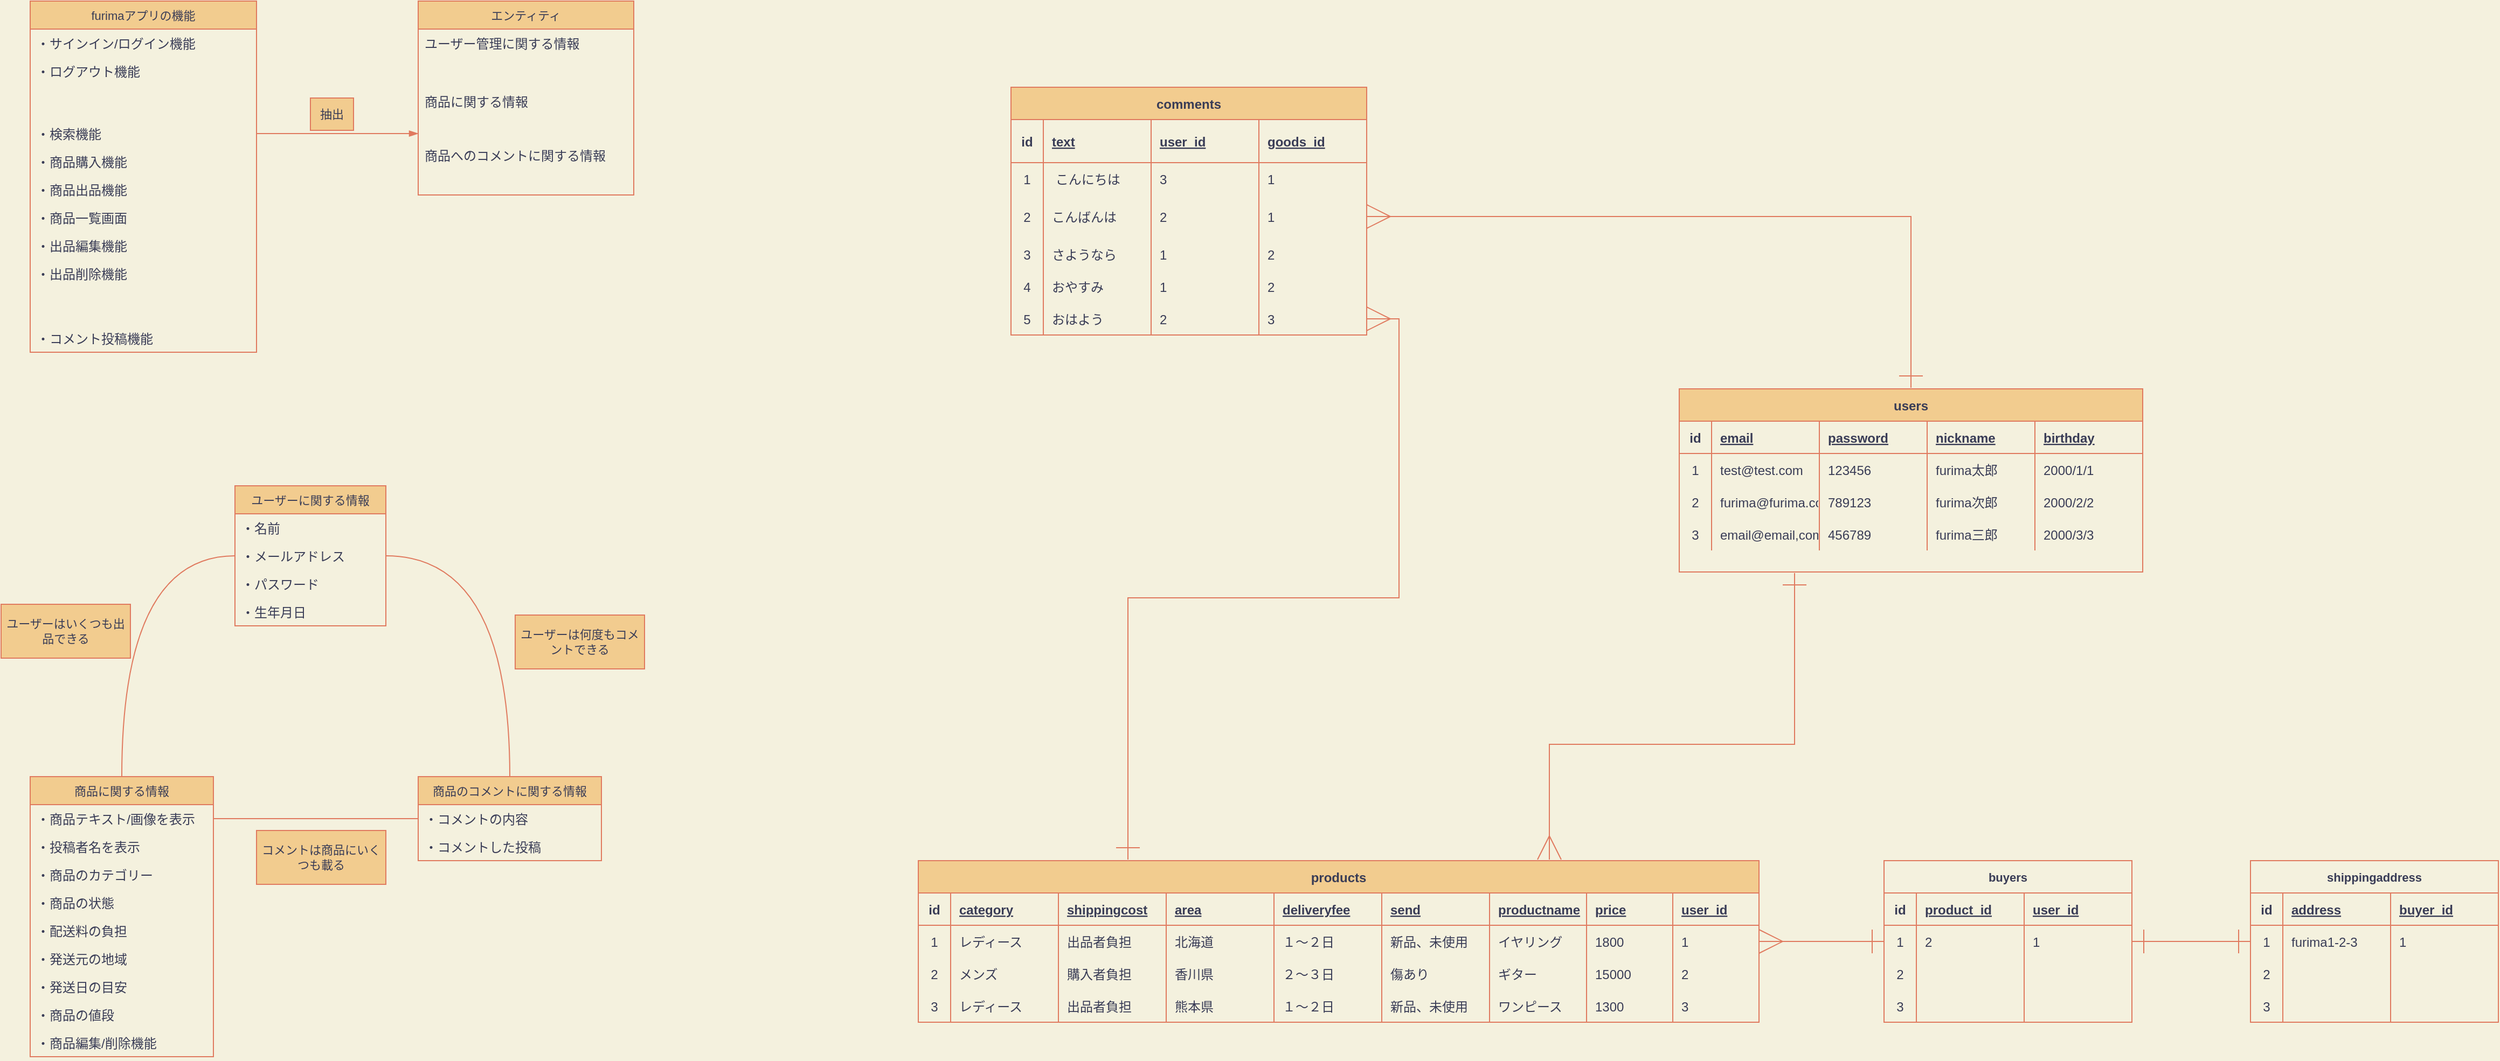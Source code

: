 <mxfile>
    <diagram id="GMYOWdjyb1xjXfim3LQC" name="ページ1">
        <mxGraphModel dx="1265" dy="126" grid="1" gridSize="10" guides="1" tooltips="1" connect="1" arrows="1" fold="1" page="1" pageScale="1" pageWidth="827" pageHeight="1169" background="#F4F1DE" math="0" shadow="0">
            <root>
                <mxCell id="0"/>
                <mxCell id="1" parent="0"/>
                <mxCell id="103" style="edgeStyle=orthogonalEdgeStyle;orthogonalLoop=1;jettySize=auto;html=1;fontSize=11;startArrow=ERone;startFill=0;endArrow=ERmany;endFill=0;targetPerimeterSpacing=0;strokeWidth=1;rounded=0;endSize=20;startSize=20;labelBackgroundColor=#F4F1DE;strokeColor=#E07A5F;fontColor=#393C56;entryX=0.75;entryY=0;entryDx=0;entryDy=0;exitX=0.25;exitY=1;exitDx=0;exitDy=0;" edge="1" parent="1" source="27" target="77">
                    <mxGeometry relative="1" as="geometry">
                        <mxPoint x="900" y="571" as="sourcePoint"/>
                        <mxPoint x="804" y="920" as="targetPoint"/>
                        <Array as="points">
                            <mxPoint x="837" y="730"/>
                            <mxPoint x="610" y="730"/>
                        </Array>
                    </mxGeometry>
                </mxCell>
                <mxCell id="27" value="users" style="shape=table;startSize=30;container=1;collapsible=1;childLayout=tableLayout;fixedRows=1;rowLines=0;fontStyle=1;align=center;resizeLast=1;strokeWidth=1;perimeterSpacing=1;rounded=0;shadow=0;sketch=0;fillColor=#F2CC8F;strokeColor=#E07A5F;fontColor=#393C56;" vertex="1" parent="1">
                    <mxGeometry x="730" y="400" width="430" height="170" as="geometry">
                        <mxRectangle x="20" y="70" width="60" height="30" as="alternateBounds"/>
                    </mxGeometry>
                </mxCell>
                <mxCell id="28" value="" style="shape=partialRectangle;collapsible=0;dropTarget=0;pointerEvents=0;fillColor=none;top=0;left=0;bottom=1;right=0;points=[[0,0.5],[1,0.5]];portConstraint=eastwest;strokeColor=#E07A5F;fontColor=#393C56;" vertex="1" parent="27">
                    <mxGeometry y="30" width="430" height="30" as="geometry"/>
                </mxCell>
                <mxCell id="29" value="id" style="shape=partialRectangle;connectable=0;fillColor=none;top=0;left=0;bottom=0;right=0;fontStyle=1;overflow=hidden;strokeColor=#E07A5F;fontColor=#393C56;" vertex="1" parent="28">
                    <mxGeometry width="30" height="30" as="geometry"/>
                </mxCell>
                <mxCell id="30" value="email" style="shape=partialRectangle;connectable=0;fillColor=none;top=0;left=0;bottom=0;right=0;align=left;spacingLeft=6;fontStyle=5;overflow=hidden;strokeColor=#E07A5F;fontColor=#393C56;" vertex="1" parent="28">
                    <mxGeometry x="30" width="100" height="30" as="geometry"/>
                </mxCell>
                <mxCell id="31" value="password" style="shape=partialRectangle;connectable=0;fillColor=none;top=0;left=0;bottom=0;right=0;align=left;spacingLeft=6;fontStyle=5;overflow=hidden;strokeColor=#E07A5F;fontColor=#393C56;" vertex="1" parent="28">
                    <mxGeometry x="130" width="100" height="30" as="geometry"/>
                </mxCell>
                <mxCell id="32" value="nickname" style="shape=partialRectangle;connectable=0;fillColor=none;top=0;left=0;bottom=0;right=0;align=left;spacingLeft=6;fontStyle=5;overflow=hidden;strokeColor=#E07A5F;fontColor=#393C56;" vertex="1" parent="28">
                    <mxGeometry x="230" width="100" height="30" as="geometry"/>
                </mxCell>
                <mxCell id="98" value="birthday" style="shape=partialRectangle;connectable=0;fillColor=none;top=0;left=0;bottom=0;right=0;align=left;spacingLeft=6;fontStyle=5;overflow=hidden;strokeColor=#E07A5F;fontColor=#393C56;" vertex="1" parent="28">
                    <mxGeometry x="330" width="100" height="30" as="geometry"/>
                </mxCell>
                <mxCell id="33" value="" style="shape=partialRectangle;collapsible=0;dropTarget=0;pointerEvents=0;fillColor=none;top=0;left=0;bottom=0;right=0;points=[[0,0.5],[1,0.5]];portConstraint=eastwest;strokeColor=#E07A5F;fontColor=#393C56;" vertex="1" parent="27">
                    <mxGeometry y="60" width="430" height="30" as="geometry"/>
                </mxCell>
                <mxCell id="34" value="1" style="shape=partialRectangle;connectable=0;fillColor=none;top=0;left=0;bottom=0;right=0;editable=1;overflow=hidden;strokeColor=#E07A5F;fontColor=#393C56;" vertex="1" parent="33">
                    <mxGeometry width="30" height="30" as="geometry"/>
                </mxCell>
                <mxCell id="35" value="test@test.com" style="shape=partialRectangle;connectable=0;fillColor=none;top=0;left=0;bottom=0;right=0;align=left;spacingLeft=6;overflow=hidden;strokeColor=#E07A5F;fontColor=#393C56;" vertex="1" parent="33">
                    <mxGeometry x="30" width="100" height="30" as="geometry"/>
                </mxCell>
                <mxCell id="36" value="123456" style="shape=partialRectangle;connectable=0;fillColor=none;top=0;left=0;bottom=0;right=0;align=left;spacingLeft=6;overflow=hidden;strokeColor=#E07A5F;fontColor=#393C56;" vertex="1" parent="33">
                    <mxGeometry x="130" width="100" height="30" as="geometry"/>
                </mxCell>
                <mxCell id="37" value="furima太郎" style="shape=partialRectangle;connectable=0;fillColor=none;top=0;left=0;bottom=0;right=0;align=left;spacingLeft=6;overflow=hidden;strokeColor=#E07A5F;fontColor=#393C56;" vertex="1" parent="33">
                    <mxGeometry x="230" width="100" height="30" as="geometry"/>
                </mxCell>
                <mxCell id="99" value="2000/1/1" style="shape=partialRectangle;connectable=0;fillColor=none;top=0;left=0;bottom=0;right=0;align=left;spacingLeft=6;overflow=hidden;strokeColor=#E07A5F;fontColor=#393C56;" vertex="1" parent="33">
                    <mxGeometry x="330" width="100" height="30" as="geometry"/>
                </mxCell>
                <mxCell id="38" value="" style="shape=partialRectangle;collapsible=0;dropTarget=0;pointerEvents=0;fillColor=none;top=0;left=0;bottom=0;right=0;points=[[0,0.5],[1,0.5]];portConstraint=eastwest;strokeColor=#E07A5F;fontColor=#393C56;" vertex="1" parent="27">
                    <mxGeometry y="90" width="430" height="30" as="geometry"/>
                </mxCell>
                <mxCell id="39" value="2" style="shape=partialRectangle;connectable=0;fillColor=none;top=0;left=0;bottom=0;right=0;editable=1;overflow=hidden;strokeColor=#E07A5F;fontColor=#393C56;" vertex="1" parent="38">
                    <mxGeometry width="30" height="30" as="geometry"/>
                </mxCell>
                <mxCell id="40" value="furima@furima.com" style="shape=partialRectangle;connectable=0;fillColor=none;top=0;left=0;bottom=0;right=0;align=left;spacingLeft=6;overflow=hidden;strokeColor=#E07A5F;fontColor=#393C56;" vertex="1" parent="38">
                    <mxGeometry x="30" width="100" height="30" as="geometry"/>
                </mxCell>
                <mxCell id="41" value="789123" style="shape=partialRectangle;connectable=0;fillColor=none;top=0;left=0;bottom=0;right=0;align=left;spacingLeft=6;overflow=hidden;strokeColor=#E07A5F;fontColor=#393C56;" vertex="1" parent="38">
                    <mxGeometry x="130" width="100" height="30" as="geometry"/>
                </mxCell>
                <mxCell id="42" value="furima次郎" style="shape=partialRectangle;connectable=0;fillColor=none;top=0;left=0;bottom=0;right=0;align=left;spacingLeft=6;overflow=hidden;strokeColor=#E07A5F;fontColor=#393C56;" vertex="1" parent="38">
                    <mxGeometry x="230" width="100" height="30" as="geometry"/>
                </mxCell>
                <mxCell id="100" value="2000/2/2" style="shape=partialRectangle;connectable=0;fillColor=none;top=0;left=0;bottom=0;right=0;align=left;spacingLeft=6;overflow=hidden;strokeColor=#E07A5F;fontColor=#393C56;" vertex="1" parent="38">
                    <mxGeometry x="330" width="100" height="30" as="geometry"/>
                </mxCell>
                <mxCell id="43" value="" style="shape=partialRectangle;collapsible=0;dropTarget=0;pointerEvents=0;fillColor=none;top=0;left=0;bottom=0;right=0;points=[[0,0.5],[1,0.5]];portConstraint=eastwest;strokeColor=#E07A5F;fontColor=#393C56;" vertex="1" parent="27">
                    <mxGeometry y="120" width="430" height="30" as="geometry"/>
                </mxCell>
                <mxCell id="44" value="3" style="shape=partialRectangle;connectable=0;fillColor=none;top=0;left=0;bottom=0;right=0;editable=1;overflow=hidden;strokeColor=#E07A5F;fontColor=#393C56;" vertex="1" parent="43">
                    <mxGeometry width="30" height="30" as="geometry"/>
                </mxCell>
                <mxCell id="45" value="email@email,com" style="shape=partialRectangle;connectable=0;fillColor=none;top=0;left=0;bottom=0;right=0;align=left;spacingLeft=6;overflow=hidden;strokeColor=#E07A5F;fontColor=#393C56;" vertex="1" parent="43">
                    <mxGeometry x="30" width="100" height="30" as="geometry"/>
                </mxCell>
                <mxCell id="46" value="456789" style="shape=partialRectangle;connectable=0;fillColor=none;top=0;left=0;bottom=0;right=0;align=left;spacingLeft=6;overflow=hidden;strokeColor=#E07A5F;fontColor=#393C56;" vertex="1" parent="43">
                    <mxGeometry x="130" width="100" height="30" as="geometry"/>
                </mxCell>
                <mxCell id="47" value="furima三郎" style="shape=partialRectangle;connectable=0;fillColor=none;top=0;left=0;bottom=0;right=0;align=left;spacingLeft=6;overflow=hidden;strokeColor=#E07A5F;fontColor=#393C56;" vertex="1" parent="43">
                    <mxGeometry x="230" width="100" height="30" as="geometry"/>
                </mxCell>
                <mxCell id="101" value="2000/3/3" style="shape=partialRectangle;connectable=0;fillColor=none;top=0;left=0;bottom=0;right=0;align=left;spacingLeft=6;overflow=hidden;strokeColor=#E07A5F;fontColor=#393C56;" vertex="1" parent="43">
                    <mxGeometry x="330" width="100" height="30" as="geometry"/>
                </mxCell>
                <mxCell id="56" value="comments" style="shape=table;startSize=30;container=1;collapsible=1;childLayout=tableLayout;fixedRows=1;rowLines=0;fontStyle=1;align=center;resizeLast=1;strokeWidth=1;perimeterSpacing=1;rounded=0;shadow=0;sketch=0;fillColor=#F2CC8F;strokeColor=#E07A5F;fontColor=#393C56;" vertex="1" parent="1">
                    <mxGeometry x="110" y="120" width="330" height="230" as="geometry">
                        <mxRectangle x="20" y="70" width="60" height="30" as="alternateBounds"/>
                    </mxGeometry>
                </mxCell>
                <mxCell id="57" value="" style="shape=partialRectangle;collapsible=0;dropTarget=0;pointerEvents=0;fillColor=none;top=0;left=0;bottom=1;right=0;points=[[0,0.5],[1,0.5]];portConstraint=eastwest;strokeColor=#E07A5F;fontColor=#393C56;" vertex="1" parent="56">
                    <mxGeometry y="30" width="330" height="40" as="geometry"/>
                </mxCell>
                <mxCell id="58" value="id" style="shape=partialRectangle;connectable=0;fillColor=none;top=0;left=0;bottom=0;right=0;fontStyle=1;overflow=hidden;strokeColor=#E07A5F;fontColor=#393C56;" vertex="1" parent="57">
                    <mxGeometry width="30" height="40" as="geometry"/>
                </mxCell>
                <mxCell id="59" value="text" style="shape=partialRectangle;connectable=0;fillColor=none;top=0;left=0;bottom=0;right=0;align=left;spacingLeft=6;fontStyle=5;overflow=hidden;strokeColor=#E07A5F;fontColor=#393C56;" vertex="1" parent="57">
                    <mxGeometry x="30" width="100" height="40" as="geometry"/>
                </mxCell>
                <mxCell id="126" value="user_id" style="shape=partialRectangle;connectable=0;fillColor=none;top=0;left=0;bottom=0;right=0;align=left;spacingLeft=6;fontStyle=5;overflow=hidden;strokeColor=#E07A5F;fontColor=#393C56;" vertex="1" parent="57">
                    <mxGeometry x="130" width="100" height="40" as="geometry"/>
                </mxCell>
                <mxCell id="131" value="goods_id" style="shape=partialRectangle;connectable=0;fillColor=none;top=0;left=0;bottom=0;right=0;align=left;spacingLeft=6;fontStyle=5;overflow=hidden;strokeColor=#E07A5F;fontColor=#393C56;" vertex="1" parent="57">
                    <mxGeometry x="230" width="100" height="40" as="geometry"/>
                </mxCell>
                <mxCell id="62" value="" style="shape=partialRectangle;collapsible=0;dropTarget=0;pointerEvents=0;fillColor=none;top=0;left=0;bottom=0;right=0;points=[[0,0.5],[1,0.5]];portConstraint=eastwest;strokeColor=#E07A5F;fontColor=#393C56;" vertex="1" parent="56">
                    <mxGeometry y="70" width="330" height="30" as="geometry"/>
                </mxCell>
                <mxCell id="63" value="1" style="shape=partialRectangle;connectable=0;fillColor=none;top=0;left=0;bottom=0;right=0;editable=1;overflow=hidden;strokeColor=#E07A5F;fontColor=#393C56;" vertex="1" parent="62">
                    <mxGeometry width="30" height="30" as="geometry"/>
                </mxCell>
                <mxCell id="64" value=" こんにちは" style="shape=partialRectangle;connectable=0;fillColor=none;top=0;left=0;bottom=0;right=0;align=left;spacingLeft=6;overflow=hidden;strokeColor=#E07A5F;fontColor=#393C56;" vertex="1" parent="62">
                    <mxGeometry x="30" width="100" height="30" as="geometry"/>
                </mxCell>
                <mxCell id="127" value="3" style="shape=partialRectangle;connectable=0;fillColor=none;top=0;left=0;bottom=0;right=0;align=left;spacingLeft=6;overflow=hidden;strokeColor=#E07A5F;fontColor=#393C56;" vertex="1" parent="62">
                    <mxGeometry x="130" width="100" height="30" as="geometry"/>
                </mxCell>
                <mxCell id="132" value="1" style="shape=partialRectangle;connectable=0;fillColor=none;top=0;left=0;bottom=0;right=0;align=left;spacingLeft=6;overflow=hidden;strokeColor=#E07A5F;fontColor=#393C56;" vertex="1" parent="62">
                    <mxGeometry x="230" width="100" height="30" as="geometry"/>
                </mxCell>
                <mxCell id="67" value="" style="shape=partialRectangle;collapsible=0;dropTarget=0;pointerEvents=0;fillColor=none;top=0;left=0;bottom=0;right=0;points=[[0,0.5],[1,0.5]];portConstraint=eastwest;strokeColor=#E07A5F;fontColor=#393C56;" vertex="1" parent="56">
                    <mxGeometry y="100" width="330" height="40" as="geometry"/>
                </mxCell>
                <mxCell id="68" value="2" style="shape=partialRectangle;connectable=0;fillColor=none;top=0;left=0;bottom=0;right=0;editable=1;overflow=hidden;strokeColor=#E07A5F;fontColor=#393C56;" vertex="1" parent="67">
                    <mxGeometry width="30" height="40" as="geometry"/>
                </mxCell>
                <mxCell id="69" value="こんばんは" style="shape=partialRectangle;connectable=0;fillColor=none;top=0;left=0;bottom=0;right=0;align=left;spacingLeft=6;overflow=hidden;strokeColor=#E07A5F;fontColor=#393C56;" vertex="1" parent="67">
                    <mxGeometry x="30" width="100" height="40" as="geometry"/>
                </mxCell>
                <mxCell id="128" value="2" style="shape=partialRectangle;connectable=0;fillColor=none;top=0;left=0;bottom=0;right=0;align=left;spacingLeft=6;overflow=hidden;strokeColor=#E07A5F;fontColor=#393C56;" vertex="1" parent="67">
                    <mxGeometry x="130" width="100" height="40" as="geometry"/>
                </mxCell>
                <mxCell id="133" value="1" style="shape=partialRectangle;connectable=0;fillColor=none;top=0;left=0;bottom=0;right=0;align=left;spacingLeft=6;overflow=hidden;strokeColor=#E07A5F;fontColor=#393C56;" vertex="1" parent="67">
                    <mxGeometry x="230" width="100" height="40" as="geometry"/>
                </mxCell>
                <mxCell id="72" value="" style="shape=partialRectangle;collapsible=0;dropTarget=0;pointerEvents=0;fillColor=none;top=0;left=0;bottom=0;right=0;points=[[0,0.5],[1,0.5]];portConstraint=eastwest;strokeColor=#E07A5F;fontColor=#393C56;" vertex="1" parent="56">
                    <mxGeometry y="140" width="330" height="30" as="geometry"/>
                </mxCell>
                <mxCell id="73" value="3" style="shape=partialRectangle;connectable=0;fillColor=none;top=0;left=0;bottom=0;right=0;editable=1;overflow=hidden;strokeColor=#E07A5F;fontColor=#393C56;" vertex="1" parent="72">
                    <mxGeometry width="30" height="30" as="geometry"/>
                </mxCell>
                <mxCell id="74" value="さようなら" style="shape=partialRectangle;connectable=0;fillColor=none;top=0;left=0;bottom=0;right=0;align=left;spacingLeft=6;overflow=hidden;strokeColor=#E07A5F;fontColor=#393C56;" vertex="1" parent="72">
                    <mxGeometry x="30" width="100" height="30" as="geometry"/>
                </mxCell>
                <mxCell id="129" value="1" style="shape=partialRectangle;connectable=0;fillColor=none;top=0;left=0;bottom=0;right=0;align=left;spacingLeft=6;overflow=hidden;strokeColor=#E07A5F;fontColor=#393C56;" vertex="1" parent="72">
                    <mxGeometry x="130" width="100" height="30" as="geometry"/>
                </mxCell>
                <mxCell id="134" value="2" style="shape=partialRectangle;connectable=0;fillColor=none;top=0;left=0;bottom=0;right=0;align=left;spacingLeft=6;overflow=hidden;strokeColor=#E07A5F;fontColor=#393C56;" vertex="1" parent="72">
                    <mxGeometry x="230" width="100" height="30" as="geometry"/>
                </mxCell>
                <mxCell id="Ll4nJS0rwwSjkLQlO2N2-213" value="" style="shape=partialRectangle;collapsible=0;dropTarget=0;pointerEvents=0;fillColor=none;top=0;left=0;bottom=0;right=0;points=[[0,0.5],[1,0.5]];portConstraint=eastwest;strokeColor=#E07A5F;fontColor=#393C56;" vertex="1" parent="56">
                    <mxGeometry y="170" width="330" height="30" as="geometry"/>
                </mxCell>
                <mxCell id="Ll4nJS0rwwSjkLQlO2N2-214" value="4" style="shape=partialRectangle;connectable=0;fillColor=none;top=0;left=0;bottom=0;right=0;editable=1;overflow=hidden;strokeColor=#E07A5F;fontColor=#393C56;" vertex="1" parent="Ll4nJS0rwwSjkLQlO2N2-213">
                    <mxGeometry width="30" height="30" as="geometry"/>
                </mxCell>
                <mxCell id="Ll4nJS0rwwSjkLQlO2N2-215" value="おやすみ" style="shape=partialRectangle;connectable=0;fillColor=none;top=0;left=0;bottom=0;right=0;align=left;spacingLeft=6;overflow=hidden;strokeColor=#E07A5F;fontColor=#393C56;" vertex="1" parent="Ll4nJS0rwwSjkLQlO2N2-213">
                    <mxGeometry x="30" width="100" height="30" as="geometry"/>
                </mxCell>
                <mxCell id="Ll4nJS0rwwSjkLQlO2N2-216" value="1" style="shape=partialRectangle;connectable=0;fillColor=none;top=0;left=0;bottom=0;right=0;align=left;spacingLeft=6;overflow=hidden;strokeColor=#E07A5F;fontColor=#393C56;" vertex="1" parent="Ll4nJS0rwwSjkLQlO2N2-213">
                    <mxGeometry x="130" width="100" height="30" as="geometry"/>
                </mxCell>
                <mxCell id="Ll4nJS0rwwSjkLQlO2N2-217" value="2" style="shape=partialRectangle;connectable=0;fillColor=none;top=0;left=0;bottom=0;right=0;align=left;spacingLeft=6;overflow=hidden;strokeColor=#E07A5F;fontColor=#393C56;" vertex="1" parent="Ll4nJS0rwwSjkLQlO2N2-213">
                    <mxGeometry x="230" width="100" height="30" as="geometry"/>
                </mxCell>
                <mxCell id="Ll4nJS0rwwSjkLQlO2N2-218" value="" style="shape=partialRectangle;collapsible=0;dropTarget=0;pointerEvents=0;fillColor=none;top=0;left=0;bottom=0;right=0;points=[[0,0.5],[1,0.5]];portConstraint=eastwest;strokeColor=#E07A5F;fontColor=#393C56;" vertex="1" parent="56">
                    <mxGeometry y="200" width="330" height="30" as="geometry"/>
                </mxCell>
                <mxCell id="Ll4nJS0rwwSjkLQlO2N2-219" value="5" style="shape=partialRectangle;connectable=0;fillColor=none;top=0;left=0;bottom=0;right=0;editable=1;overflow=hidden;strokeColor=#E07A5F;fontColor=#393C56;" vertex="1" parent="Ll4nJS0rwwSjkLQlO2N2-218">
                    <mxGeometry width="30" height="30" as="geometry"/>
                </mxCell>
                <mxCell id="Ll4nJS0rwwSjkLQlO2N2-220" value="おはよう" style="shape=partialRectangle;connectable=0;fillColor=none;top=0;left=0;bottom=0;right=0;align=left;spacingLeft=6;overflow=hidden;strokeColor=#E07A5F;fontColor=#393C56;" vertex="1" parent="Ll4nJS0rwwSjkLQlO2N2-218">
                    <mxGeometry x="30" width="100" height="30" as="geometry"/>
                </mxCell>
                <mxCell id="Ll4nJS0rwwSjkLQlO2N2-221" value="2" style="shape=partialRectangle;connectable=0;fillColor=none;top=0;left=0;bottom=0;right=0;align=left;spacingLeft=6;overflow=hidden;strokeColor=#E07A5F;fontColor=#393C56;" vertex="1" parent="Ll4nJS0rwwSjkLQlO2N2-218">
                    <mxGeometry x="130" width="100" height="30" as="geometry"/>
                </mxCell>
                <mxCell id="Ll4nJS0rwwSjkLQlO2N2-222" value="3" style="shape=partialRectangle;connectable=0;fillColor=none;top=0;left=0;bottom=0;right=0;align=left;spacingLeft=6;overflow=hidden;strokeColor=#E07A5F;fontColor=#393C56;" vertex="1" parent="Ll4nJS0rwwSjkLQlO2N2-218">
                    <mxGeometry x="230" width="100" height="30" as="geometry"/>
                </mxCell>
                <mxCell id="Ll4nJS0rwwSjkLQlO2N2-311" style="edgeStyle=orthogonalEdgeStyle;rounded=0;orthogonalLoop=1;jettySize=auto;html=1;exitX=0.25;exitY=0;exitDx=0;exitDy=0;fontSize=11;startArrow=ERone;startFill=0;endArrow=ERmany;endFill=0;targetPerimeterSpacing=0;strokeWidth=1;jumpSize=6;entryX=1;entryY=0.5;entryDx=0;entryDy=0;endSize=20;startSize=20;labelBackgroundColor=#F4F1DE;strokeColor=#E07A5F;fontColor=#393C56;" edge="1" parent="1" source="77" target="Ll4nJS0rwwSjkLQlO2N2-218">
                    <mxGeometry relative="1" as="geometry">
                        <mxPoint x="216" y="350" as="targetPoint"/>
                    </mxGeometry>
                </mxCell>
                <mxCell id="77" value="products" style="shape=table;startSize=30;container=1;collapsible=1;childLayout=tableLayout;fixedRows=1;rowLines=0;fontStyle=1;align=center;resizeLast=1;strokeWidth=1;perimeterSpacing=1;rounded=0;shadow=0;sketch=0;fillColor=#F2CC8F;strokeColor=#E07A5F;fontColor=#393C56;" vertex="1" parent="1">
                    <mxGeometry x="24" y="838" width="780" height="150" as="geometry">
                        <mxRectangle x="20" y="70" width="60" height="30" as="alternateBounds"/>
                    </mxGeometry>
                </mxCell>
                <mxCell id="78" value="" style="shape=partialRectangle;collapsible=0;dropTarget=0;pointerEvents=0;fillColor=none;top=0;left=0;bottom=1;right=0;points=[[0,0.5],[1,0.5]];portConstraint=eastwest;strokeColor=#E07A5F;fontColor=#393C56;" vertex="1" parent="77">
                    <mxGeometry y="30" width="780" height="30" as="geometry"/>
                </mxCell>
                <mxCell id="79" value="id" style="shape=partialRectangle;connectable=0;fillColor=none;top=0;left=0;bottom=0;right=0;fontStyle=1;overflow=hidden;strokeColor=#E07A5F;fontColor=#393C56;" vertex="1" parent="78">
                    <mxGeometry width="30" height="30" as="geometry"/>
                </mxCell>
                <mxCell id="80" value="category" style="shape=partialRectangle;connectable=0;fillColor=none;top=0;left=0;bottom=0;right=0;align=left;spacingLeft=6;fontStyle=5;overflow=hidden;strokeColor=#E07A5F;fontColor=#393C56;" vertex="1" parent="78">
                    <mxGeometry x="30" width="100" height="30" as="geometry"/>
                </mxCell>
                <mxCell id="90" value="shippingcost" style="shape=partialRectangle;connectable=0;fillColor=none;top=0;left=0;bottom=0;right=0;align=left;spacingLeft=6;fontStyle=5;overflow=hidden;strokeColor=#E07A5F;fontColor=#393C56;" vertex="1" parent="78">
                    <mxGeometry x="130" width="100" height="30" as="geometry"/>
                </mxCell>
                <mxCell id="94" value="area" style="shape=partialRectangle;connectable=0;fillColor=none;top=0;left=0;bottom=0;right=0;align=left;spacingLeft=6;fontStyle=5;overflow=hidden;strokeColor=#E07A5F;fontColor=#393C56;" vertex="1" parent="78">
                    <mxGeometry x="230" width="100" height="30" as="geometry"/>
                </mxCell>
                <mxCell id="106" value="deliveryfee" style="shape=partialRectangle;connectable=0;fillColor=none;top=0;left=0;bottom=0;right=0;align=left;spacingLeft=6;fontStyle=5;overflow=hidden;strokeColor=#E07A5F;fontColor=#393C56;" vertex="1" parent="78">
                    <mxGeometry x="330" width="100" height="30" as="geometry"/>
                </mxCell>
                <mxCell id="118" value="send" style="shape=partialRectangle;connectable=0;fillColor=none;top=0;left=0;bottom=0;right=0;align=left;spacingLeft=6;fontStyle=5;overflow=hidden;strokeColor=#E07A5F;fontColor=#393C56;" vertex="1" parent="78">
                    <mxGeometry x="430" width="100" height="30" as="geometry"/>
                </mxCell>
                <mxCell id="Ll4nJS0rwwSjkLQlO2N2-248" value="productname" style="shape=partialRectangle;connectable=0;fillColor=none;top=0;left=0;bottom=0;right=0;align=left;spacingLeft=6;fontStyle=5;overflow=hidden;strokeColor=#E07A5F;fontColor=#393C56;" vertex="1" parent="78">
                    <mxGeometry x="530" width="90" height="30" as="geometry"/>
                </mxCell>
                <mxCell id="Ll4nJS0rwwSjkLQlO2N2-252" value="price" style="shape=partialRectangle;connectable=0;fillColor=none;top=0;left=0;bottom=0;right=0;align=left;spacingLeft=6;fontStyle=5;overflow=hidden;strokeColor=#E07A5F;fontColor=#393C56;" vertex="1" parent="78">
                    <mxGeometry x="620" width="80" height="30" as="geometry"/>
                </mxCell>
                <mxCell id="Ll4nJS0rwwSjkLQlO2N2-256" value="user_id" style="shape=partialRectangle;connectable=0;fillColor=none;top=0;left=0;bottom=0;right=0;align=left;spacingLeft=6;fontStyle=5;overflow=hidden;strokeColor=#E07A5F;fontColor=#393C56;" vertex="1" parent="78">
                    <mxGeometry x="700" width="80" height="30" as="geometry"/>
                </mxCell>
                <mxCell id="81" value="" style="shape=partialRectangle;collapsible=0;dropTarget=0;pointerEvents=0;fillColor=none;top=0;left=0;bottom=0;right=0;points=[[0,0.5],[1,0.5]];portConstraint=eastwest;strokeColor=#E07A5F;fontColor=#393C56;" vertex="1" parent="77">
                    <mxGeometry y="60" width="780" height="30" as="geometry"/>
                </mxCell>
                <mxCell id="82" value="1" style="shape=partialRectangle;connectable=0;fillColor=none;top=0;left=0;bottom=0;right=0;editable=1;overflow=hidden;strokeColor=#E07A5F;fontColor=#393C56;" vertex="1" parent="81">
                    <mxGeometry width="30" height="30" as="geometry"/>
                </mxCell>
                <mxCell id="83" value="レディース" style="shape=partialRectangle;connectable=0;fillColor=none;top=0;left=0;bottom=0;right=0;align=left;spacingLeft=6;overflow=hidden;strokeColor=#E07A5F;fontColor=#393C56;" vertex="1" parent="81">
                    <mxGeometry x="30" width="100" height="30" as="geometry"/>
                </mxCell>
                <mxCell id="91" value="出品者負担" style="shape=partialRectangle;connectable=0;fillColor=none;top=0;left=0;bottom=0;right=0;align=left;spacingLeft=6;overflow=hidden;strokeColor=#E07A5F;fontColor=#393C56;" vertex="1" parent="81">
                    <mxGeometry x="130" width="100" height="30" as="geometry"/>
                </mxCell>
                <mxCell id="95" value="北海道" style="shape=partialRectangle;connectable=0;fillColor=none;top=0;left=0;bottom=0;right=0;align=left;spacingLeft=6;overflow=hidden;strokeColor=#E07A5F;fontColor=#393C56;" vertex="1" parent="81">
                    <mxGeometry x="230" width="100" height="30" as="geometry"/>
                </mxCell>
                <mxCell id="107" value="１〜２日" style="shape=partialRectangle;connectable=0;fillColor=none;top=0;left=0;bottom=0;right=0;align=left;spacingLeft=6;overflow=hidden;strokeColor=#E07A5F;fontColor=#393C56;" vertex="1" parent="81">
                    <mxGeometry x="330" width="100" height="30" as="geometry"/>
                </mxCell>
                <mxCell id="119" value="新品、未使用" style="shape=partialRectangle;connectable=0;fillColor=none;top=0;left=0;bottom=0;right=0;align=left;spacingLeft=6;overflow=hidden;strokeColor=#E07A5F;fontColor=#393C56;" vertex="1" parent="81">
                    <mxGeometry x="430" width="100" height="30" as="geometry"/>
                </mxCell>
                <mxCell id="Ll4nJS0rwwSjkLQlO2N2-249" value="イヤリング" style="shape=partialRectangle;connectable=0;fillColor=none;top=0;left=0;bottom=0;right=0;align=left;spacingLeft=6;overflow=hidden;strokeColor=#E07A5F;fontColor=#393C56;" vertex="1" parent="81">
                    <mxGeometry x="530" width="90" height="30" as="geometry"/>
                </mxCell>
                <mxCell id="Ll4nJS0rwwSjkLQlO2N2-253" value="1800" style="shape=partialRectangle;connectable=0;fillColor=none;top=0;left=0;bottom=0;right=0;align=left;spacingLeft=6;overflow=hidden;strokeColor=#E07A5F;fontColor=#393C56;" vertex="1" parent="81">
                    <mxGeometry x="620" width="80" height="30" as="geometry"/>
                </mxCell>
                <mxCell id="Ll4nJS0rwwSjkLQlO2N2-257" value="1" style="shape=partialRectangle;connectable=0;fillColor=none;top=0;left=0;bottom=0;right=0;align=left;spacingLeft=6;overflow=hidden;strokeColor=#E07A5F;fontColor=#393C56;" vertex="1" parent="81">
                    <mxGeometry x="700" width="80" height="30" as="geometry"/>
                </mxCell>
                <mxCell id="84" value="" style="shape=partialRectangle;collapsible=0;dropTarget=0;pointerEvents=0;fillColor=none;top=0;left=0;bottom=0;right=0;points=[[0,0.5],[1,0.5]];portConstraint=eastwest;strokeColor=#E07A5F;fontColor=#393C56;" vertex="1" parent="77">
                    <mxGeometry y="90" width="780" height="30" as="geometry"/>
                </mxCell>
                <mxCell id="85" value="2" style="shape=partialRectangle;connectable=0;fillColor=none;top=0;left=0;bottom=0;right=0;editable=1;overflow=hidden;strokeColor=#E07A5F;fontColor=#393C56;" vertex="1" parent="84">
                    <mxGeometry width="30" height="30" as="geometry"/>
                </mxCell>
                <mxCell id="86" value="メンズ" style="shape=partialRectangle;connectable=0;fillColor=none;top=0;left=0;bottom=0;right=0;align=left;spacingLeft=6;overflow=hidden;strokeColor=#E07A5F;fontColor=#393C56;" vertex="1" parent="84">
                    <mxGeometry x="30" width="100" height="30" as="geometry"/>
                </mxCell>
                <mxCell id="92" value="購入者負担" style="shape=partialRectangle;connectable=0;fillColor=none;top=0;left=0;bottom=0;right=0;align=left;spacingLeft=6;overflow=hidden;strokeColor=#E07A5F;fontColor=#393C56;" vertex="1" parent="84">
                    <mxGeometry x="130" width="100" height="30" as="geometry"/>
                </mxCell>
                <mxCell id="96" value="香川県" style="shape=partialRectangle;connectable=0;fillColor=none;top=0;left=0;bottom=0;right=0;align=left;spacingLeft=6;overflow=hidden;strokeColor=#E07A5F;fontColor=#393C56;" vertex="1" parent="84">
                    <mxGeometry x="230" width="100" height="30" as="geometry"/>
                </mxCell>
                <mxCell id="108" value="２〜３日" style="shape=partialRectangle;connectable=0;fillColor=none;top=0;left=0;bottom=0;right=0;align=left;spacingLeft=6;overflow=hidden;strokeColor=#E07A5F;fontColor=#393C56;" vertex="1" parent="84">
                    <mxGeometry x="330" width="100" height="30" as="geometry"/>
                </mxCell>
                <mxCell id="120" value="傷あり" style="shape=partialRectangle;connectable=0;fillColor=none;top=0;left=0;bottom=0;right=0;align=left;spacingLeft=6;overflow=hidden;strokeColor=#E07A5F;fontColor=#393C56;" vertex="1" parent="84">
                    <mxGeometry x="430" width="100" height="30" as="geometry"/>
                </mxCell>
                <mxCell id="Ll4nJS0rwwSjkLQlO2N2-250" value="ギター" style="shape=partialRectangle;connectable=0;fillColor=none;top=0;left=0;bottom=0;right=0;align=left;spacingLeft=6;overflow=hidden;strokeColor=#E07A5F;fontColor=#393C56;" vertex="1" parent="84">
                    <mxGeometry x="530" width="90" height="30" as="geometry"/>
                </mxCell>
                <mxCell id="Ll4nJS0rwwSjkLQlO2N2-254" value="15000" style="shape=partialRectangle;connectable=0;fillColor=none;top=0;left=0;bottom=0;right=0;align=left;spacingLeft=6;overflow=hidden;strokeColor=#E07A5F;fontColor=#393C56;" vertex="1" parent="84">
                    <mxGeometry x="620" width="80" height="30" as="geometry"/>
                </mxCell>
                <mxCell id="Ll4nJS0rwwSjkLQlO2N2-258" value="2" style="shape=partialRectangle;connectable=0;fillColor=none;top=0;left=0;bottom=0;right=0;align=left;spacingLeft=6;overflow=hidden;strokeColor=#E07A5F;fontColor=#393C56;" vertex="1" parent="84">
                    <mxGeometry x="700" width="80" height="30" as="geometry"/>
                </mxCell>
                <mxCell id="87" value="" style="shape=partialRectangle;collapsible=0;dropTarget=0;pointerEvents=0;fillColor=none;top=0;left=0;bottom=0;right=0;points=[[0,0.5],[1,0.5]];portConstraint=eastwest;strokeColor=#E07A5F;fontColor=#393C56;" vertex="1" parent="77">
                    <mxGeometry y="120" width="780" height="30" as="geometry"/>
                </mxCell>
                <mxCell id="88" value="3" style="shape=partialRectangle;connectable=0;fillColor=none;top=0;left=0;bottom=0;right=0;editable=1;overflow=hidden;strokeColor=#E07A5F;fontColor=#393C56;" vertex="1" parent="87">
                    <mxGeometry width="30" height="30" as="geometry"/>
                </mxCell>
                <mxCell id="89" value="レディース" style="shape=partialRectangle;connectable=0;fillColor=none;top=0;left=0;bottom=0;right=0;align=left;spacingLeft=6;overflow=hidden;strokeColor=#E07A5F;fontColor=#393C56;" vertex="1" parent="87">
                    <mxGeometry x="30" width="100" height="30" as="geometry"/>
                </mxCell>
                <mxCell id="93" value="出品者負担" style="shape=partialRectangle;connectable=0;fillColor=none;top=0;left=0;bottom=0;right=0;align=left;spacingLeft=6;overflow=hidden;strokeColor=#E07A5F;fontColor=#393C56;" vertex="1" parent="87">
                    <mxGeometry x="130" width="100" height="30" as="geometry"/>
                </mxCell>
                <mxCell id="97" value="熊本県" style="shape=partialRectangle;connectable=0;fillColor=none;top=0;left=0;bottom=0;right=0;align=left;spacingLeft=6;overflow=hidden;strokeColor=#E07A5F;fontColor=#393C56;" vertex="1" parent="87">
                    <mxGeometry x="230" width="100" height="30" as="geometry"/>
                </mxCell>
                <mxCell id="109" value="１〜２日" style="shape=partialRectangle;connectable=0;fillColor=none;top=0;left=0;bottom=0;right=0;align=left;spacingLeft=6;overflow=hidden;strokeColor=#E07A5F;fontColor=#393C56;" vertex="1" parent="87">
                    <mxGeometry x="330" width="100" height="30" as="geometry"/>
                </mxCell>
                <mxCell id="121" value="新品、未使用" style="shape=partialRectangle;connectable=0;fillColor=none;top=0;left=0;bottom=0;right=0;align=left;spacingLeft=6;overflow=hidden;strokeColor=#E07A5F;fontColor=#393C56;" vertex="1" parent="87">
                    <mxGeometry x="430" width="100" height="30" as="geometry"/>
                </mxCell>
                <mxCell id="Ll4nJS0rwwSjkLQlO2N2-251" value="ワンピース" style="shape=partialRectangle;connectable=0;fillColor=none;top=0;left=0;bottom=0;right=0;align=left;spacingLeft=6;overflow=hidden;strokeColor=#E07A5F;fontColor=#393C56;" vertex="1" parent="87">
                    <mxGeometry x="530" width="90" height="30" as="geometry"/>
                </mxCell>
                <mxCell id="Ll4nJS0rwwSjkLQlO2N2-255" value="1300" style="shape=partialRectangle;connectable=0;fillColor=none;top=0;left=0;bottom=0;right=0;align=left;spacingLeft=6;overflow=hidden;strokeColor=#E07A5F;fontColor=#393C56;" vertex="1" parent="87">
                    <mxGeometry x="620" width="80" height="30" as="geometry"/>
                </mxCell>
                <mxCell id="Ll4nJS0rwwSjkLQlO2N2-259" value="3" style="shape=partialRectangle;connectable=0;fillColor=none;top=0;left=0;bottom=0;right=0;align=left;spacingLeft=6;overflow=hidden;strokeColor=#E07A5F;fontColor=#393C56;" vertex="1" parent="87">
                    <mxGeometry x="700" width="80" height="30" as="geometry"/>
                </mxCell>
                <mxCell id="130" style="edgeStyle=orthogonalEdgeStyle;orthogonalLoop=1;jettySize=auto;html=1;fontSize=11;startArrow=ERone;startFill=0;endArrow=ERmany;endFill=0;targetPerimeterSpacing=0;strokeWidth=1;entryX=1;entryY=0.5;entryDx=0;entryDy=0;rounded=0;sourcePerimeterSpacing=0;startSize=20;endSize=20;labelBackgroundColor=#F4F1DE;strokeColor=#E07A5F;fontColor=#393C56;" edge="1" parent="1" source="27" target="67">
                    <mxGeometry relative="1" as="geometry">
                        <mxPoint x="486" y="175" as="targetPoint"/>
                    </mxGeometry>
                </mxCell>
                <mxCell id="Ll4nJS0rwwSjkLQlO2N2-144" value="furimaアプリの機能" style="swimlane;fontStyle=0;childLayout=stackLayout;horizontal=1;startSize=26;horizontalStack=0;resizeParent=1;resizeParentMax=0;resizeLast=0;collapsible=1;marginBottom=0;shadow=0;fontSize=11;align=center;verticalAlign=middle;fillColor=#F2CC8F;strokeColor=#E07A5F;fontColor=#393C56;" vertex="1" parent="1">
                    <mxGeometry x="-800" y="40" width="210" height="326" as="geometry"/>
                </mxCell>
                <mxCell id="Ll4nJS0rwwSjkLQlO2N2-145" value="・サインイン/ログイン機能" style="text;strokeColor=none;fillColor=none;align=left;verticalAlign=top;spacingLeft=4;spacingRight=4;overflow=hidden;rotatable=0;points=[[0,0.5],[1,0.5]];portConstraint=eastwest;fontColor=#393C56;" vertex="1" parent="Ll4nJS0rwwSjkLQlO2N2-144">
                    <mxGeometry y="26" width="210" height="26" as="geometry"/>
                </mxCell>
                <mxCell id="Ll4nJS0rwwSjkLQlO2N2-146" value="・ログアウト機能" style="text;strokeColor=none;fillColor=none;align=left;verticalAlign=top;spacingLeft=4;spacingRight=4;overflow=hidden;rotatable=0;points=[[0,0.5],[1,0.5]];portConstraint=eastwest;fontColor=#393C56;" vertex="1" parent="Ll4nJS0rwwSjkLQlO2N2-144">
                    <mxGeometry y="52" width="210" height="58" as="geometry"/>
                </mxCell>
                <mxCell id="Ll4nJS0rwwSjkLQlO2N2-147" value="・検索機能" style="text;strokeColor=none;fillColor=none;align=left;verticalAlign=top;spacingLeft=4;spacingRight=4;overflow=hidden;rotatable=0;points=[[0,0.5],[1,0.5]];portConstraint=eastwest;fontColor=#393C56;" vertex="1" parent="Ll4nJS0rwwSjkLQlO2N2-144">
                    <mxGeometry y="110" width="210" height="26" as="geometry"/>
                </mxCell>
                <mxCell id="Ll4nJS0rwwSjkLQlO2N2-148" value="・商品購入機能" style="text;strokeColor=none;fillColor=none;align=left;verticalAlign=top;spacingLeft=4;spacingRight=4;overflow=hidden;rotatable=0;points=[[0,0.5],[1,0.5]];portConstraint=eastwest;fontColor=#393C56;" vertex="1" parent="Ll4nJS0rwwSjkLQlO2N2-144">
                    <mxGeometry y="136" width="210" height="26" as="geometry"/>
                </mxCell>
                <mxCell id="Ll4nJS0rwwSjkLQlO2N2-149" value="・商品出品機能" style="text;strokeColor=none;fillColor=none;align=left;verticalAlign=top;spacingLeft=4;spacingRight=4;overflow=hidden;rotatable=0;points=[[0,0.5],[1,0.5]];portConstraint=eastwest;fontColor=#393C56;" vertex="1" parent="Ll4nJS0rwwSjkLQlO2N2-144">
                    <mxGeometry y="162" width="210" height="26" as="geometry"/>
                </mxCell>
                <mxCell id="Ll4nJS0rwwSjkLQlO2N2-150" value="・商品一覧画面" style="text;strokeColor=none;fillColor=none;align=left;verticalAlign=top;spacingLeft=4;spacingRight=4;overflow=hidden;rotatable=0;points=[[0,0.5],[1,0.5]];portConstraint=eastwest;fontColor=#393C56;" vertex="1" parent="Ll4nJS0rwwSjkLQlO2N2-144">
                    <mxGeometry y="188" width="210" height="26" as="geometry"/>
                </mxCell>
                <mxCell id="Ll4nJS0rwwSjkLQlO2N2-151" value="・出品編集機能" style="text;strokeColor=none;fillColor=none;align=left;verticalAlign=top;spacingLeft=4;spacingRight=4;overflow=hidden;rotatable=0;points=[[0,0.5],[1,0.5]];portConstraint=eastwest;fontColor=#393C56;" vertex="1" parent="Ll4nJS0rwwSjkLQlO2N2-144">
                    <mxGeometry y="214" width="210" height="26" as="geometry"/>
                </mxCell>
                <mxCell id="Ll4nJS0rwwSjkLQlO2N2-154" value="・出品削除機能" style="text;strokeColor=none;fillColor=none;align=left;verticalAlign=top;spacingLeft=4;spacingRight=4;overflow=hidden;rotatable=0;points=[[0,0.5],[1,0.5]];portConstraint=eastwest;fontColor=#393C56;" vertex="1" parent="Ll4nJS0rwwSjkLQlO2N2-144">
                    <mxGeometry y="240" width="210" height="60" as="geometry"/>
                </mxCell>
                <mxCell id="Ll4nJS0rwwSjkLQlO2N2-161" value="・コメント投稿機能" style="text;strokeColor=none;fillColor=none;align=left;verticalAlign=top;spacingLeft=4;spacingRight=4;overflow=hidden;rotatable=0;points=[[0,0.5],[1,0.5]];portConstraint=eastwest;fontColor=#393C56;" vertex="1" parent="Ll4nJS0rwwSjkLQlO2N2-144">
                    <mxGeometry y="300" width="210" height="26" as="geometry"/>
                </mxCell>
                <mxCell id="Ll4nJS0rwwSjkLQlO2N2-166" value="エンティティ" style="swimlane;fontStyle=0;childLayout=stackLayout;horizontal=1;startSize=26;horizontalStack=0;resizeParent=1;resizeParentMax=0;resizeLast=0;collapsible=1;marginBottom=0;shadow=0;fontSize=11;align=center;verticalAlign=middle;fillColor=#F2CC8F;strokeColor=#E07A5F;fontColor=#393C56;" vertex="1" parent="1">
                    <mxGeometry x="-440" y="40" width="200" height="180" as="geometry"/>
                </mxCell>
                <mxCell id="Ll4nJS0rwwSjkLQlO2N2-168" value="ユーザー管理に関する情報" style="text;strokeColor=none;fillColor=none;align=left;verticalAlign=top;spacingLeft=4;spacingRight=4;overflow=hidden;rotatable=0;points=[[0,0.5],[1,0.5]];portConstraint=eastwest;fontColor=#393C56;" vertex="1" parent="Ll4nJS0rwwSjkLQlO2N2-166">
                    <mxGeometry y="26" width="200" height="54" as="geometry"/>
                </mxCell>
                <mxCell id="Ll4nJS0rwwSjkLQlO2N2-169" value="商品に関する情報" style="text;strokeColor=none;fillColor=none;align=left;verticalAlign=top;spacingLeft=4;spacingRight=4;overflow=hidden;rotatable=0;points=[[0,0.5],[1,0.5]];portConstraint=eastwest;fontColor=#393C56;" vertex="1" parent="Ll4nJS0rwwSjkLQlO2N2-166">
                    <mxGeometry y="80" width="200" height="50" as="geometry"/>
                </mxCell>
                <mxCell id="Ll4nJS0rwwSjkLQlO2N2-171" value="商品へのコメントに関する情報" style="text;strokeColor=none;fillColor=none;align=left;verticalAlign=top;spacingLeft=4;spacingRight=4;overflow=hidden;rotatable=0;points=[[0,0.5],[1,0.5]];portConstraint=eastwest;fontColor=#393C56;" vertex="1" parent="Ll4nJS0rwwSjkLQlO2N2-166">
                    <mxGeometry y="130" width="200" height="50" as="geometry"/>
                </mxCell>
                <mxCell id="Ll4nJS0rwwSjkLQlO2N2-173" value="抽出" style="rounded=0;whiteSpace=wrap;html=1;shadow=0;fontSize=11;align=center;verticalAlign=middle;fillColor=#F2CC8F;strokeColor=#E07A5F;fontColor=#393C56;" vertex="1" parent="1">
                    <mxGeometry x="-540" y="130" width="40" height="30" as="geometry"/>
                </mxCell>
                <mxCell id="Ll4nJS0rwwSjkLQlO2N2-177" style="edgeStyle=orthogonalEdgeStyle;curved=1;orthogonalLoop=1;jettySize=auto;html=1;exitX=1;exitY=0.5;exitDx=0;exitDy=0;fontSize=11;startArrow=none;startFill=0;endArrow=blockThin;endFill=1;targetPerimeterSpacing=0;strokeWidth=1;labelBackgroundColor=#F4F1DE;strokeColor=#E07A5F;fontColor=#393C56;" edge="1" parent="1" source="Ll4nJS0rwwSjkLQlO2N2-147">
                    <mxGeometry relative="1" as="geometry">
                        <mxPoint x="-440" y="163" as="targetPoint"/>
                    </mxGeometry>
                </mxCell>
                <mxCell id="Ll4nJS0rwwSjkLQlO2N2-178" value="ユーザーに関する情報" style="swimlane;fontStyle=0;childLayout=stackLayout;horizontal=1;startSize=26;horizontalStack=0;resizeParent=1;resizeParentMax=0;resizeLast=0;collapsible=1;marginBottom=0;shadow=0;fontSize=11;align=center;verticalAlign=middle;fillColor=#F2CC8F;strokeColor=#E07A5F;fontColor=#393C56;" vertex="1" parent="1">
                    <mxGeometry x="-610" y="490" width="140" height="130" as="geometry"/>
                </mxCell>
                <mxCell id="Ll4nJS0rwwSjkLQlO2N2-179" value="・名前" style="text;strokeColor=none;fillColor=none;align=left;verticalAlign=top;spacingLeft=4;spacingRight=4;overflow=hidden;rotatable=0;points=[[0,0.5],[1,0.5]];portConstraint=eastwest;fontColor=#393C56;" vertex="1" parent="Ll4nJS0rwwSjkLQlO2N2-178">
                    <mxGeometry y="26" width="140" height="26" as="geometry"/>
                </mxCell>
                <mxCell id="Ll4nJS0rwwSjkLQlO2N2-180" value="・メールアドレス" style="text;strokeColor=none;fillColor=none;align=left;verticalAlign=top;spacingLeft=4;spacingRight=4;overflow=hidden;rotatable=0;points=[[0,0.5],[1,0.5]];portConstraint=eastwest;fontColor=#393C56;" vertex="1" parent="Ll4nJS0rwwSjkLQlO2N2-178">
                    <mxGeometry y="52" width="140" height="26" as="geometry"/>
                </mxCell>
                <mxCell id="Ll4nJS0rwwSjkLQlO2N2-181" value="・パスワード" style="text;strokeColor=none;fillColor=none;align=left;verticalAlign=top;spacingLeft=4;spacingRight=4;overflow=hidden;rotatable=0;points=[[0,0.5],[1,0.5]];portConstraint=eastwest;fontColor=#393C56;" vertex="1" parent="Ll4nJS0rwwSjkLQlO2N2-178">
                    <mxGeometry y="78" width="140" height="26" as="geometry"/>
                </mxCell>
                <mxCell id="Ll4nJS0rwwSjkLQlO2N2-182" value="・生年月日" style="text;strokeColor=none;fillColor=none;align=left;verticalAlign=top;spacingLeft=4;spacingRight=4;overflow=hidden;rotatable=0;points=[[0,0.5],[1,0.5]];portConstraint=eastwest;fontColor=#393C56;" vertex="1" parent="Ll4nJS0rwwSjkLQlO2N2-178">
                    <mxGeometry y="104" width="140" height="26" as="geometry"/>
                </mxCell>
                <mxCell id="Ll4nJS0rwwSjkLQlO2N2-183" value="商品に関する情報" style="swimlane;fontStyle=0;childLayout=stackLayout;horizontal=1;startSize=26;horizontalStack=0;resizeParent=1;resizeParentMax=0;resizeLast=0;collapsible=1;marginBottom=0;shadow=0;fontSize=11;align=center;verticalAlign=middle;fillColor=#F2CC8F;strokeColor=#E07A5F;fontColor=#393C56;" vertex="1" parent="1">
                    <mxGeometry x="-800" y="760" width="170" height="260" as="geometry"/>
                </mxCell>
                <mxCell id="Ll4nJS0rwwSjkLQlO2N2-184" value="・商品テキスト/画像を表示" style="text;strokeColor=none;fillColor=none;align=left;verticalAlign=top;spacingLeft=4;spacingRight=4;overflow=hidden;rotatable=0;points=[[0,0.5],[1,0.5]];portConstraint=eastwest;fontColor=#393C56;" vertex="1" parent="Ll4nJS0rwwSjkLQlO2N2-183">
                    <mxGeometry y="26" width="170" height="26" as="geometry"/>
                </mxCell>
                <mxCell id="Ll4nJS0rwwSjkLQlO2N2-185" value="・投稿者名を表示" style="text;strokeColor=none;fillColor=none;align=left;verticalAlign=top;spacingLeft=4;spacingRight=4;overflow=hidden;rotatable=0;points=[[0,0.5],[1,0.5]];portConstraint=eastwest;fontColor=#393C56;" vertex="1" parent="Ll4nJS0rwwSjkLQlO2N2-183">
                    <mxGeometry y="52" width="170" height="26" as="geometry"/>
                </mxCell>
                <mxCell id="Ll4nJS0rwwSjkLQlO2N2-188" value="・商品のカテゴリー" style="text;strokeColor=none;fillColor=none;align=left;verticalAlign=top;spacingLeft=4;spacingRight=4;overflow=hidden;rotatable=0;points=[[0,0.5],[1,0.5]];portConstraint=eastwest;fontColor=#393C56;" vertex="1" parent="Ll4nJS0rwwSjkLQlO2N2-183">
                    <mxGeometry y="78" width="170" height="26" as="geometry"/>
                </mxCell>
                <mxCell id="Ll4nJS0rwwSjkLQlO2N2-190" value="・商品の状態" style="text;strokeColor=none;fillColor=none;align=left;verticalAlign=top;spacingLeft=4;spacingRight=4;overflow=hidden;rotatable=0;points=[[0,0.5],[1,0.5]];portConstraint=eastwest;fontColor=#393C56;" vertex="1" parent="Ll4nJS0rwwSjkLQlO2N2-183">
                    <mxGeometry y="104" width="170" height="26" as="geometry"/>
                </mxCell>
                <mxCell id="Ll4nJS0rwwSjkLQlO2N2-191" value="・配送料の負担" style="text;strokeColor=none;fillColor=none;align=left;verticalAlign=top;spacingLeft=4;spacingRight=4;overflow=hidden;rotatable=0;points=[[0,0.5],[1,0.5]];portConstraint=eastwest;fontColor=#393C56;" vertex="1" parent="Ll4nJS0rwwSjkLQlO2N2-183">
                    <mxGeometry y="130" width="170" height="26" as="geometry"/>
                </mxCell>
                <mxCell id="Ll4nJS0rwwSjkLQlO2N2-189" value="・発送元の地域" style="text;strokeColor=none;fillColor=none;align=left;verticalAlign=top;spacingLeft=4;spacingRight=4;overflow=hidden;rotatable=0;points=[[0,0.5],[1,0.5]];portConstraint=eastwest;fontColor=#393C56;" vertex="1" parent="Ll4nJS0rwwSjkLQlO2N2-183">
                    <mxGeometry y="156" width="170" height="26" as="geometry"/>
                </mxCell>
                <mxCell id="Ll4nJS0rwwSjkLQlO2N2-192" value="・発送日の目安" style="text;strokeColor=none;fillColor=none;align=left;verticalAlign=top;spacingLeft=4;spacingRight=4;overflow=hidden;rotatable=0;points=[[0,0.5],[1,0.5]];portConstraint=eastwest;fontColor=#393C56;" vertex="1" parent="Ll4nJS0rwwSjkLQlO2N2-183">
                    <mxGeometry y="182" width="170" height="26" as="geometry"/>
                </mxCell>
                <mxCell id="Ll4nJS0rwwSjkLQlO2N2-203" value="・商品の値段" style="text;strokeColor=none;fillColor=none;align=left;verticalAlign=top;spacingLeft=4;spacingRight=4;overflow=hidden;rotatable=0;points=[[0,0.5],[1,0.5]];portConstraint=eastwest;fontColor=#393C56;" vertex="1" parent="Ll4nJS0rwwSjkLQlO2N2-183">
                    <mxGeometry y="208" width="170" height="26" as="geometry"/>
                </mxCell>
                <mxCell id="Ll4nJS0rwwSjkLQlO2N2-186" value="・商品編集/削除機能" style="text;strokeColor=none;fillColor=none;align=left;verticalAlign=top;spacingLeft=4;spacingRight=4;overflow=hidden;rotatable=0;points=[[0,0.5],[1,0.5]];portConstraint=eastwest;fontColor=#393C56;" vertex="1" parent="Ll4nJS0rwwSjkLQlO2N2-183">
                    <mxGeometry y="234" width="170" height="26" as="geometry"/>
                </mxCell>
                <mxCell id="Ll4nJS0rwwSjkLQlO2N2-193" value="商品のコメントに関する情報" style="swimlane;fontStyle=0;childLayout=stackLayout;horizontal=1;startSize=26;horizontalStack=0;resizeParent=1;resizeParentMax=0;resizeLast=0;collapsible=1;marginBottom=0;shadow=0;fontSize=11;align=center;verticalAlign=middle;fillColor=#F2CC8F;strokeColor=#E07A5F;fontColor=#393C56;" vertex="1" parent="1">
                    <mxGeometry x="-440" y="760" width="170" height="78" as="geometry"/>
                </mxCell>
                <mxCell id="Ll4nJS0rwwSjkLQlO2N2-194" value="・コメントの内容" style="text;strokeColor=none;fillColor=none;align=left;verticalAlign=top;spacingLeft=4;spacingRight=4;overflow=hidden;rotatable=0;points=[[0,0.5],[1,0.5]];portConstraint=eastwest;fontColor=#393C56;" vertex="1" parent="Ll4nJS0rwwSjkLQlO2N2-193">
                    <mxGeometry y="26" width="170" height="26" as="geometry"/>
                </mxCell>
                <mxCell id="Ll4nJS0rwwSjkLQlO2N2-195" value="・コメントした投稿" style="text;strokeColor=none;fillColor=none;align=left;verticalAlign=top;spacingLeft=4;spacingRight=4;overflow=hidden;rotatable=0;points=[[0,0.5],[1,0.5]];portConstraint=eastwest;fontColor=#393C56;" vertex="1" parent="Ll4nJS0rwwSjkLQlO2N2-193">
                    <mxGeometry y="52" width="170" height="26" as="geometry"/>
                </mxCell>
                <mxCell id="Ll4nJS0rwwSjkLQlO2N2-197" style="edgeStyle=orthogonalEdgeStyle;curved=1;orthogonalLoop=1;jettySize=auto;html=1;exitX=1;exitY=0.5;exitDx=0;exitDy=0;entryX=0.5;entryY=0;entryDx=0;entryDy=0;fontSize=11;startArrow=none;startFill=0;endArrow=none;endFill=0;targetPerimeterSpacing=0;strokeWidth=1;labelBackgroundColor=#F4F1DE;strokeColor=#E07A5F;fontColor=#393C56;" edge="1" parent="1" source="Ll4nJS0rwwSjkLQlO2N2-180" target="Ll4nJS0rwwSjkLQlO2N2-193">
                    <mxGeometry relative="1" as="geometry"/>
                </mxCell>
                <mxCell id="Ll4nJS0rwwSjkLQlO2N2-198" style="edgeStyle=orthogonalEdgeStyle;curved=1;orthogonalLoop=1;jettySize=auto;html=1;exitX=0;exitY=0.5;exitDx=0;exitDy=0;entryX=0.5;entryY=0;entryDx=0;entryDy=0;fontSize=11;startArrow=none;startFill=0;endArrow=none;endFill=0;targetPerimeterSpacing=0;strokeWidth=1;labelBackgroundColor=#F4F1DE;strokeColor=#E07A5F;fontColor=#393C56;" edge="1" parent="1" source="Ll4nJS0rwwSjkLQlO2N2-180" target="Ll4nJS0rwwSjkLQlO2N2-183">
                    <mxGeometry relative="1" as="geometry"/>
                </mxCell>
                <mxCell id="Ll4nJS0rwwSjkLQlO2N2-199" style="edgeStyle=orthogonalEdgeStyle;curved=1;orthogonalLoop=1;jettySize=auto;html=1;exitX=1;exitY=0.5;exitDx=0;exitDy=0;entryX=0;entryY=0.5;entryDx=0;entryDy=0;fontSize=11;startArrow=none;startFill=0;endArrow=none;endFill=0;targetPerimeterSpacing=0;strokeWidth=1;labelBackgroundColor=#F4F1DE;strokeColor=#E07A5F;fontColor=#393C56;" edge="1" parent="1" source="Ll4nJS0rwwSjkLQlO2N2-184" target="Ll4nJS0rwwSjkLQlO2N2-194">
                    <mxGeometry relative="1" as="geometry"/>
                </mxCell>
                <mxCell id="Ll4nJS0rwwSjkLQlO2N2-200" value="コメントは商品にいくつも載る" style="rounded=0;whiteSpace=wrap;html=1;shadow=0;fontSize=11;align=center;verticalAlign=middle;fillColor=#F2CC8F;strokeColor=#E07A5F;fontColor=#393C56;" vertex="1" parent="1">
                    <mxGeometry x="-590" y="810" width="120" height="50" as="geometry"/>
                </mxCell>
                <mxCell id="Ll4nJS0rwwSjkLQlO2N2-201" value="ユーザーは何度もコメントできる" style="rounded=0;whiteSpace=wrap;html=1;shadow=0;fontSize=11;align=center;verticalAlign=middle;fillColor=#F2CC8F;strokeColor=#E07A5F;fontColor=#393C56;" vertex="1" parent="1">
                    <mxGeometry x="-350" y="610" width="120" height="50" as="geometry"/>
                </mxCell>
                <mxCell id="Ll4nJS0rwwSjkLQlO2N2-202" value="ユーザーはいくつも出品できる" style="rounded=0;whiteSpace=wrap;html=1;shadow=0;fontSize=11;align=center;verticalAlign=middle;fillColor=#F2CC8F;strokeColor=#E07A5F;fontColor=#393C56;" vertex="1" parent="1">
                    <mxGeometry x="-827" y="600" width="120" height="50" as="geometry"/>
                </mxCell>
                <mxCell id="Ll4nJS0rwwSjkLQlO2N2-260" value="buyers" style="shape=table;startSize=30;container=1;collapsible=1;childLayout=tableLayout;fixedRows=1;rowLines=0;fontStyle=1;align=center;resizeLast=1;shadow=0;fontSize=11;fillColor=none;strokeColor=#E07A5F;fontColor=#393C56;" vertex="1" parent="1">
                    <mxGeometry x="920" y="838" width="230" height="150" as="geometry"/>
                </mxCell>
                <mxCell id="Ll4nJS0rwwSjkLQlO2N2-261" value="" style="shape=partialRectangle;collapsible=0;dropTarget=0;pointerEvents=0;fillColor=none;top=0;left=0;bottom=1;right=0;points=[[0,0.5],[1,0.5]];portConstraint=eastwest;strokeColor=#E07A5F;fontColor=#393C56;" vertex="1" parent="Ll4nJS0rwwSjkLQlO2N2-260">
                    <mxGeometry y="30" width="230" height="30" as="geometry"/>
                </mxCell>
                <mxCell id="Ll4nJS0rwwSjkLQlO2N2-262" value="id" style="shape=partialRectangle;connectable=0;fillColor=none;top=0;left=0;bottom=0;right=0;fontStyle=1;overflow=hidden;strokeColor=#E07A5F;fontColor=#393C56;" vertex="1" parent="Ll4nJS0rwwSjkLQlO2N2-261">
                    <mxGeometry width="30" height="30" as="geometry"/>
                </mxCell>
                <mxCell id="Ll4nJS0rwwSjkLQlO2N2-263" value="product_id" style="shape=partialRectangle;connectable=0;fillColor=none;top=0;left=0;bottom=0;right=0;align=left;spacingLeft=6;fontStyle=5;overflow=hidden;strokeColor=#E07A5F;fontColor=#393C56;" vertex="1" parent="Ll4nJS0rwwSjkLQlO2N2-261">
                    <mxGeometry x="30" width="100" height="30" as="geometry"/>
                </mxCell>
                <mxCell id="Ll4nJS0rwwSjkLQlO2N2-299" value="user_id" style="shape=partialRectangle;connectable=0;fillColor=none;top=0;left=0;bottom=0;right=0;align=left;spacingLeft=6;fontStyle=5;overflow=hidden;strokeColor=#E07A5F;fontColor=#393C56;" vertex="1" parent="Ll4nJS0rwwSjkLQlO2N2-261">
                    <mxGeometry x="130" width="100" height="30" as="geometry"/>
                </mxCell>
                <mxCell id="Ll4nJS0rwwSjkLQlO2N2-264" value="" style="shape=partialRectangle;collapsible=0;dropTarget=0;pointerEvents=0;fillColor=none;top=0;left=0;bottom=0;right=0;points=[[0,0.5],[1,0.5]];portConstraint=eastwest;strokeColor=#E07A5F;fontColor=#393C56;" vertex="1" parent="Ll4nJS0rwwSjkLQlO2N2-260">
                    <mxGeometry y="60" width="230" height="30" as="geometry"/>
                </mxCell>
                <mxCell id="Ll4nJS0rwwSjkLQlO2N2-265" value="1" style="shape=partialRectangle;connectable=0;fillColor=none;top=0;left=0;bottom=0;right=0;editable=1;overflow=hidden;strokeColor=#E07A5F;fontColor=#393C56;" vertex="1" parent="Ll4nJS0rwwSjkLQlO2N2-264">
                    <mxGeometry width="30" height="30" as="geometry"/>
                </mxCell>
                <mxCell id="Ll4nJS0rwwSjkLQlO2N2-266" value="2" style="shape=partialRectangle;connectable=0;fillColor=none;top=0;left=0;bottom=0;right=0;align=left;spacingLeft=6;overflow=hidden;strokeColor=#E07A5F;fontColor=#393C56;" vertex="1" parent="Ll4nJS0rwwSjkLQlO2N2-264">
                    <mxGeometry x="30" width="100" height="30" as="geometry"/>
                </mxCell>
                <mxCell id="Ll4nJS0rwwSjkLQlO2N2-300" value="1" style="shape=partialRectangle;connectable=0;fillColor=none;top=0;left=0;bottom=0;right=0;align=left;spacingLeft=6;overflow=hidden;strokeColor=#E07A5F;fontColor=#393C56;" vertex="1" parent="Ll4nJS0rwwSjkLQlO2N2-264">
                    <mxGeometry x="130" width="100" height="30" as="geometry"/>
                </mxCell>
                <mxCell id="Ll4nJS0rwwSjkLQlO2N2-267" value="" style="shape=partialRectangle;collapsible=0;dropTarget=0;pointerEvents=0;fillColor=none;top=0;left=0;bottom=0;right=0;points=[[0,0.5],[1,0.5]];portConstraint=eastwest;strokeColor=#E07A5F;fontColor=#393C56;" vertex="1" parent="Ll4nJS0rwwSjkLQlO2N2-260">
                    <mxGeometry y="90" width="230" height="30" as="geometry"/>
                </mxCell>
                <mxCell id="Ll4nJS0rwwSjkLQlO2N2-268" value="2" style="shape=partialRectangle;connectable=0;fillColor=none;top=0;left=0;bottom=0;right=0;editable=1;overflow=hidden;strokeColor=#E07A5F;fontColor=#393C56;" vertex="1" parent="Ll4nJS0rwwSjkLQlO2N2-267">
                    <mxGeometry width="30" height="30" as="geometry"/>
                </mxCell>
                <mxCell id="Ll4nJS0rwwSjkLQlO2N2-269" value="" style="shape=partialRectangle;connectable=0;fillColor=none;top=0;left=0;bottom=0;right=0;align=left;spacingLeft=6;overflow=hidden;strokeColor=#E07A5F;fontColor=#393C56;" vertex="1" parent="Ll4nJS0rwwSjkLQlO2N2-267">
                    <mxGeometry x="30" width="100" height="30" as="geometry"/>
                </mxCell>
                <mxCell id="Ll4nJS0rwwSjkLQlO2N2-301" style="shape=partialRectangle;connectable=0;fillColor=none;top=0;left=0;bottom=0;right=0;align=left;spacingLeft=6;overflow=hidden;strokeColor=#E07A5F;fontColor=#393C56;" vertex="1" parent="Ll4nJS0rwwSjkLQlO2N2-267">
                    <mxGeometry x="130" width="100" height="30" as="geometry"/>
                </mxCell>
                <mxCell id="Ll4nJS0rwwSjkLQlO2N2-270" value="" style="shape=partialRectangle;collapsible=0;dropTarget=0;pointerEvents=0;fillColor=none;top=0;left=0;bottom=0;right=0;points=[[0,0.5],[1,0.5]];portConstraint=eastwest;strokeColor=#E07A5F;fontColor=#393C56;" vertex="1" parent="Ll4nJS0rwwSjkLQlO2N2-260">
                    <mxGeometry y="120" width="230" height="30" as="geometry"/>
                </mxCell>
                <mxCell id="Ll4nJS0rwwSjkLQlO2N2-271" value="3" style="shape=partialRectangle;connectable=0;fillColor=none;top=0;left=0;bottom=0;right=0;editable=1;overflow=hidden;strokeColor=#E07A5F;fontColor=#393C56;" vertex="1" parent="Ll4nJS0rwwSjkLQlO2N2-270">
                    <mxGeometry width="30" height="30" as="geometry"/>
                </mxCell>
                <mxCell id="Ll4nJS0rwwSjkLQlO2N2-272" value="" style="shape=partialRectangle;connectable=0;fillColor=none;top=0;left=0;bottom=0;right=0;align=left;spacingLeft=6;overflow=hidden;strokeColor=#E07A5F;fontColor=#393C56;" vertex="1" parent="Ll4nJS0rwwSjkLQlO2N2-270">
                    <mxGeometry x="30" width="100" height="30" as="geometry"/>
                </mxCell>
                <mxCell id="Ll4nJS0rwwSjkLQlO2N2-302" style="shape=partialRectangle;connectable=0;fillColor=none;top=0;left=0;bottom=0;right=0;align=left;spacingLeft=6;overflow=hidden;strokeColor=#E07A5F;fontColor=#393C56;" vertex="1" parent="Ll4nJS0rwwSjkLQlO2N2-270">
                    <mxGeometry x="130" width="100" height="30" as="geometry"/>
                </mxCell>
                <mxCell id="Ll4nJS0rwwSjkLQlO2N2-286" value="shippingaddress" style="shape=table;startSize=30;container=1;collapsible=1;childLayout=tableLayout;fixedRows=1;rowLines=0;fontStyle=1;align=center;resizeLast=1;shadow=0;fontSize=11;fillColor=none;strokeColor=#E07A5F;fontColor=#393C56;" vertex="1" parent="1">
                    <mxGeometry x="1260" y="838" width="230" height="150" as="geometry"/>
                </mxCell>
                <mxCell id="Ll4nJS0rwwSjkLQlO2N2-287" value="" style="shape=partialRectangle;collapsible=0;dropTarget=0;pointerEvents=0;fillColor=none;top=0;left=0;bottom=1;right=0;points=[[0,0.5],[1,0.5]];portConstraint=eastwest;strokeColor=#E07A5F;fontColor=#393C56;" vertex="1" parent="Ll4nJS0rwwSjkLQlO2N2-286">
                    <mxGeometry y="30" width="230" height="30" as="geometry"/>
                </mxCell>
                <mxCell id="Ll4nJS0rwwSjkLQlO2N2-288" value="id" style="shape=partialRectangle;connectable=0;fillColor=none;top=0;left=0;bottom=0;right=0;fontStyle=1;overflow=hidden;strokeColor=#E07A5F;fontColor=#393C56;" vertex="1" parent="Ll4nJS0rwwSjkLQlO2N2-287">
                    <mxGeometry width="30" height="30" as="geometry"/>
                </mxCell>
                <mxCell id="Ll4nJS0rwwSjkLQlO2N2-289" value="address" style="shape=partialRectangle;connectable=0;fillColor=none;top=0;left=0;bottom=0;right=0;align=left;spacingLeft=6;fontStyle=5;overflow=hidden;strokeColor=#E07A5F;fontColor=#393C56;" vertex="1" parent="Ll4nJS0rwwSjkLQlO2N2-287">
                    <mxGeometry x="30" width="100" height="30" as="geometry"/>
                </mxCell>
                <mxCell id="Ll4nJS0rwwSjkLQlO2N2-304" value="buyer_id" style="shape=partialRectangle;connectable=0;fillColor=none;top=0;left=0;bottom=0;right=0;align=left;spacingLeft=6;fontStyle=5;overflow=hidden;strokeColor=#E07A5F;fontColor=#393C56;" vertex="1" parent="Ll4nJS0rwwSjkLQlO2N2-287">
                    <mxGeometry x="130" width="100" height="30" as="geometry"/>
                </mxCell>
                <mxCell id="Ll4nJS0rwwSjkLQlO2N2-290" value="" style="shape=partialRectangle;collapsible=0;dropTarget=0;pointerEvents=0;fillColor=none;top=0;left=0;bottom=0;right=0;points=[[0,0.5],[1,0.5]];portConstraint=eastwest;strokeColor=#E07A5F;fontColor=#393C56;" vertex="1" parent="Ll4nJS0rwwSjkLQlO2N2-286">
                    <mxGeometry y="60" width="230" height="30" as="geometry"/>
                </mxCell>
                <mxCell id="Ll4nJS0rwwSjkLQlO2N2-291" value="1" style="shape=partialRectangle;connectable=0;fillColor=none;top=0;left=0;bottom=0;right=0;editable=1;overflow=hidden;strokeColor=#E07A5F;fontColor=#393C56;" vertex="1" parent="Ll4nJS0rwwSjkLQlO2N2-290">
                    <mxGeometry width="30" height="30" as="geometry"/>
                </mxCell>
                <mxCell id="Ll4nJS0rwwSjkLQlO2N2-292" value="furima1-2-3" style="shape=partialRectangle;connectable=0;fillColor=none;top=0;left=0;bottom=0;right=0;align=left;spacingLeft=6;overflow=hidden;strokeColor=#E07A5F;fontColor=#393C56;" vertex="1" parent="Ll4nJS0rwwSjkLQlO2N2-290">
                    <mxGeometry x="30" width="100" height="30" as="geometry"/>
                </mxCell>
                <mxCell id="Ll4nJS0rwwSjkLQlO2N2-305" value="1" style="shape=partialRectangle;connectable=0;fillColor=none;top=0;left=0;bottom=0;right=0;align=left;spacingLeft=6;overflow=hidden;strokeColor=#E07A5F;fontColor=#393C56;" vertex="1" parent="Ll4nJS0rwwSjkLQlO2N2-290">
                    <mxGeometry x="130" width="100" height="30" as="geometry"/>
                </mxCell>
                <mxCell id="Ll4nJS0rwwSjkLQlO2N2-293" value="" style="shape=partialRectangle;collapsible=0;dropTarget=0;pointerEvents=0;fillColor=none;top=0;left=0;bottom=0;right=0;points=[[0,0.5],[1,0.5]];portConstraint=eastwest;strokeColor=#E07A5F;fontColor=#393C56;" vertex="1" parent="Ll4nJS0rwwSjkLQlO2N2-286">
                    <mxGeometry y="90" width="230" height="30" as="geometry"/>
                </mxCell>
                <mxCell id="Ll4nJS0rwwSjkLQlO2N2-294" value="2" style="shape=partialRectangle;connectable=0;fillColor=none;top=0;left=0;bottom=0;right=0;editable=1;overflow=hidden;strokeColor=#E07A5F;fontColor=#393C56;" vertex="1" parent="Ll4nJS0rwwSjkLQlO2N2-293">
                    <mxGeometry width="30" height="30" as="geometry"/>
                </mxCell>
                <mxCell id="Ll4nJS0rwwSjkLQlO2N2-295" value="" style="shape=partialRectangle;connectable=0;fillColor=none;top=0;left=0;bottom=0;right=0;align=left;spacingLeft=6;overflow=hidden;strokeColor=#E07A5F;fontColor=#393C56;" vertex="1" parent="Ll4nJS0rwwSjkLQlO2N2-293">
                    <mxGeometry x="30" width="100" height="30" as="geometry"/>
                </mxCell>
                <mxCell id="Ll4nJS0rwwSjkLQlO2N2-306" style="shape=partialRectangle;connectable=0;fillColor=none;top=0;left=0;bottom=0;right=0;align=left;spacingLeft=6;overflow=hidden;strokeColor=#E07A5F;fontColor=#393C56;" vertex="1" parent="Ll4nJS0rwwSjkLQlO2N2-293">
                    <mxGeometry x="130" width="100" height="30" as="geometry"/>
                </mxCell>
                <mxCell id="Ll4nJS0rwwSjkLQlO2N2-296" value="" style="shape=partialRectangle;collapsible=0;dropTarget=0;pointerEvents=0;fillColor=none;top=0;left=0;bottom=0;right=0;points=[[0,0.5],[1,0.5]];portConstraint=eastwest;strokeColor=#E07A5F;fontColor=#393C56;" vertex="1" parent="Ll4nJS0rwwSjkLQlO2N2-286">
                    <mxGeometry y="120" width="230" height="30" as="geometry"/>
                </mxCell>
                <mxCell id="Ll4nJS0rwwSjkLQlO2N2-297" value="3" style="shape=partialRectangle;connectable=0;fillColor=none;top=0;left=0;bottom=0;right=0;editable=1;overflow=hidden;strokeColor=#E07A5F;fontColor=#393C56;" vertex="1" parent="Ll4nJS0rwwSjkLQlO2N2-296">
                    <mxGeometry width="30" height="30" as="geometry"/>
                </mxCell>
                <mxCell id="Ll4nJS0rwwSjkLQlO2N2-298" value="" style="shape=partialRectangle;connectable=0;fillColor=none;top=0;left=0;bottom=0;right=0;align=left;spacingLeft=6;overflow=hidden;strokeColor=#E07A5F;fontColor=#393C56;" vertex="1" parent="Ll4nJS0rwwSjkLQlO2N2-296">
                    <mxGeometry x="30" width="100" height="30" as="geometry"/>
                </mxCell>
                <mxCell id="Ll4nJS0rwwSjkLQlO2N2-307" style="shape=partialRectangle;connectable=0;fillColor=none;top=0;left=0;bottom=0;right=0;align=left;spacingLeft=6;overflow=hidden;strokeColor=#E07A5F;fontColor=#393C56;" vertex="1" parent="Ll4nJS0rwwSjkLQlO2N2-296">
                    <mxGeometry x="130" width="100" height="30" as="geometry"/>
                </mxCell>
                <mxCell id="Ll4nJS0rwwSjkLQlO2N2-317" style="edgeStyle=orthogonalEdgeStyle;curved=0;rounded=1;sketch=0;orthogonalLoop=1;jettySize=auto;html=1;exitX=1;exitY=0.5;exitDx=0;exitDy=0;entryX=0;entryY=0.5;entryDx=0;entryDy=0;fontColor=#393C56;strokeColor=#E07A5F;fillColor=#F2CC8F;endSize=20;startSize=20;endArrow=ERone;endFill=0;startArrow=ERmany;startFill=0;" edge="1" parent="1" source="81" target="Ll4nJS0rwwSjkLQlO2N2-264">
                    <mxGeometry relative="1" as="geometry"/>
                </mxCell>
                <mxCell id="Ll4nJS0rwwSjkLQlO2N2-318" style="edgeStyle=orthogonalEdgeStyle;curved=0;rounded=1;sketch=0;orthogonalLoop=1;jettySize=auto;html=1;exitX=1;exitY=0.5;exitDx=0;exitDy=0;entryX=0;entryY=0.5;entryDx=0;entryDy=0;fontColor=#393C56;startArrow=ERone;startFill=0;endArrow=ERone;endFill=0;startSize=20;endSize=20;strokeColor=#E07A5F;fillColor=#F2CC8F;" edge="1" parent="1" source="Ll4nJS0rwwSjkLQlO2N2-264" target="Ll4nJS0rwwSjkLQlO2N2-290">
                    <mxGeometry relative="1" as="geometry"/>
                </mxCell>
            </root>
        </mxGraphModel>
    </diagram>
</mxfile>